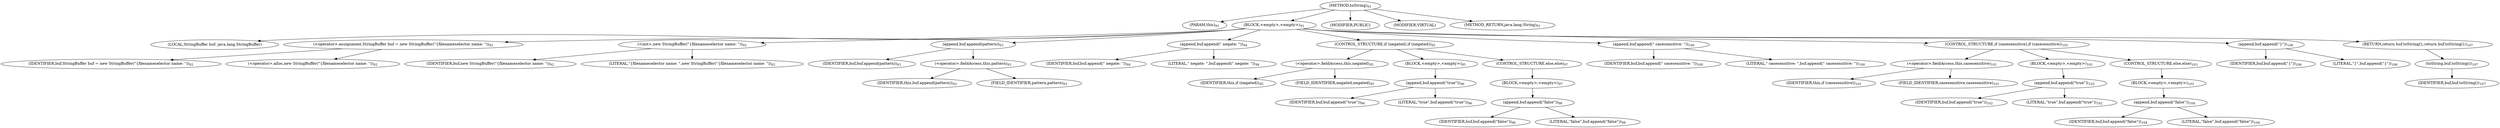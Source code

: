digraph "toString" {  
"65" [label = <(METHOD,toString)<SUB>91</SUB>> ]
"66" [label = <(PARAM,this)<SUB>91</SUB>> ]
"67" [label = <(BLOCK,&lt;empty&gt;,&lt;empty&gt;)<SUB>91</SUB>> ]
"4" [label = <(LOCAL,StringBuffer buf: java.lang.StringBuffer)> ]
"68" [label = <(&lt;operator&gt;.assignment,StringBuffer buf = new StringBuffer(&quot;{filenameselector name: &quot;))<SUB>92</SUB>> ]
"69" [label = <(IDENTIFIER,buf,StringBuffer buf = new StringBuffer(&quot;{filenameselector name: &quot;))<SUB>92</SUB>> ]
"70" [label = <(&lt;operator&gt;.alloc,new StringBuffer(&quot;{filenameselector name: &quot;))<SUB>92</SUB>> ]
"71" [label = <(&lt;init&gt;,new StringBuffer(&quot;{filenameselector name: &quot;))<SUB>92</SUB>> ]
"3" [label = <(IDENTIFIER,buf,new StringBuffer(&quot;{filenameselector name: &quot;))<SUB>92</SUB>> ]
"72" [label = <(LITERAL,&quot;{filenameselector name: &quot;,new StringBuffer(&quot;{filenameselector name: &quot;))<SUB>92</SUB>> ]
"73" [label = <(append,buf.append(pattern))<SUB>93</SUB>> ]
"74" [label = <(IDENTIFIER,buf,buf.append(pattern))<SUB>93</SUB>> ]
"75" [label = <(&lt;operator&gt;.fieldAccess,this.pattern)<SUB>93</SUB>> ]
"76" [label = <(IDENTIFIER,this,buf.append(pattern))<SUB>93</SUB>> ]
"77" [label = <(FIELD_IDENTIFIER,pattern,pattern)<SUB>93</SUB>> ]
"78" [label = <(append,buf.append(&quot; negate: &quot;))<SUB>94</SUB>> ]
"79" [label = <(IDENTIFIER,buf,buf.append(&quot; negate: &quot;))<SUB>94</SUB>> ]
"80" [label = <(LITERAL,&quot; negate: &quot;,buf.append(&quot; negate: &quot;))<SUB>94</SUB>> ]
"81" [label = <(CONTROL_STRUCTURE,if (negated),if (negated))<SUB>95</SUB>> ]
"82" [label = <(&lt;operator&gt;.fieldAccess,this.negated)<SUB>95</SUB>> ]
"83" [label = <(IDENTIFIER,this,if (negated))<SUB>95</SUB>> ]
"84" [label = <(FIELD_IDENTIFIER,negated,negated)<SUB>95</SUB>> ]
"85" [label = <(BLOCK,&lt;empty&gt;,&lt;empty&gt;)<SUB>95</SUB>> ]
"86" [label = <(append,buf.append(&quot;true&quot;))<SUB>96</SUB>> ]
"87" [label = <(IDENTIFIER,buf,buf.append(&quot;true&quot;))<SUB>96</SUB>> ]
"88" [label = <(LITERAL,&quot;true&quot;,buf.append(&quot;true&quot;))<SUB>96</SUB>> ]
"89" [label = <(CONTROL_STRUCTURE,else,else)<SUB>97</SUB>> ]
"90" [label = <(BLOCK,&lt;empty&gt;,&lt;empty&gt;)<SUB>97</SUB>> ]
"91" [label = <(append,buf.append(&quot;false&quot;))<SUB>98</SUB>> ]
"92" [label = <(IDENTIFIER,buf,buf.append(&quot;false&quot;))<SUB>98</SUB>> ]
"93" [label = <(LITERAL,&quot;false&quot;,buf.append(&quot;false&quot;))<SUB>98</SUB>> ]
"94" [label = <(append,buf.append(&quot; casesensitive: &quot;))<SUB>100</SUB>> ]
"95" [label = <(IDENTIFIER,buf,buf.append(&quot; casesensitive: &quot;))<SUB>100</SUB>> ]
"96" [label = <(LITERAL,&quot; casesensitive: &quot;,buf.append(&quot; casesensitive: &quot;))<SUB>100</SUB>> ]
"97" [label = <(CONTROL_STRUCTURE,if (casesensitive),if (casesensitive))<SUB>101</SUB>> ]
"98" [label = <(&lt;operator&gt;.fieldAccess,this.casesensitive)<SUB>101</SUB>> ]
"99" [label = <(IDENTIFIER,this,if (casesensitive))<SUB>101</SUB>> ]
"100" [label = <(FIELD_IDENTIFIER,casesensitive,casesensitive)<SUB>101</SUB>> ]
"101" [label = <(BLOCK,&lt;empty&gt;,&lt;empty&gt;)<SUB>101</SUB>> ]
"102" [label = <(append,buf.append(&quot;true&quot;))<SUB>102</SUB>> ]
"103" [label = <(IDENTIFIER,buf,buf.append(&quot;true&quot;))<SUB>102</SUB>> ]
"104" [label = <(LITERAL,&quot;true&quot;,buf.append(&quot;true&quot;))<SUB>102</SUB>> ]
"105" [label = <(CONTROL_STRUCTURE,else,else)<SUB>103</SUB>> ]
"106" [label = <(BLOCK,&lt;empty&gt;,&lt;empty&gt;)<SUB>103</SUB>> ]
"107" [label = <(append,buf.append(&quot;false&quot;))<SUB>104</SUB>> ]
"108" [label = <(IDENTIFIER,buf,buf.append(&quot;false&quot;))<SUB>104</SUB>> ]
"109" [label = <(LITERAL,&quot;false&quot;,buf.append(&quot;false&quot;))<SUB>104</SUB>> ]
"110" [label = <(append,buf.append(&quot;}&quot;))<SUB>106</SUB>> ]
"111" [label = <(IDENTIFIER,buf,buf.append(&quot;}&quot;))<SUB>106</SUB>> ]
"112" [label = <(LITERAL,&quot;}&quot;,buf.append(&quot;}&quot;))<SUB>106</SUB>> ]
"113" [label = <(RETURN,return buf.toString();,return buf.toString();)<SUB>107</SUB>> ]
"114" [label = <(toString,buf.toString())<SUB>107</SUB>> ]
"115" [label = <(IDENTIFIER,buf,buf.toString())<SUB>107</SUB>> ]
"116" [label = <(MODIFIER,PUBLIC)> ]
"117" [label = <(MODIFIER,VIRTUAL)> ]
"118" [label = <(METHOD_RETURN,java.lang.String)<SUB>91</SUB>> ]
  "65" -> "66" 
  "65" -> "67" 
  "65" -> "116" 
  "65" -> "117" 
  "65" -> "118" 
  "67" -> "4" 
  "67" -> "68" 
  "67" -> "71" 
  "67" -> "73" 
  "67" -> "78" 
  "67" -> "81" 
  "67" -> "94" 
  "67" -> "97" 
  "67" -> "110" 
  "67" -> "113" 
  "68" -> "69" 
  "68" -> "70" 
  "71" -> "3" 
  "71" -> "72" 
  "73" -> "74" 
  "73" -> "75" 
  "75" -> "76" 
  "75" -> "77" 
  "78" -> "79" 
  "78" -> "80" 
  "81" -> "82" 
  "81" -> "85" 
  "81" -> "89" 
  "82" -> "83" 
  "82" -> "84" 
  "85" -> "86" 
  "86" -> "87" 
  "86" -> "88" 
  "89" -> "90" 
  "90" -> "91" 
  "91" -> "92" 
  "91" -> "93" 
  "94" -> "95" 
  "94" -> "96" 
  "97" -> "98" 
  "97" -> "101" 
  "97" -> "105" 
  "98" -> "99" 
  "98" -> "100" 
  "101" -> "102" 
  "102" -> "103" 
  "102" -> "104" 
  "105" -> "106" 
  "106" -> "107" 
  "107" -> "108" 
  "107" -> "109" 
  "110" -> "111" 
  "110" -> "112" 
  "113" -> "114" 
  "114" -> "115" 
}
